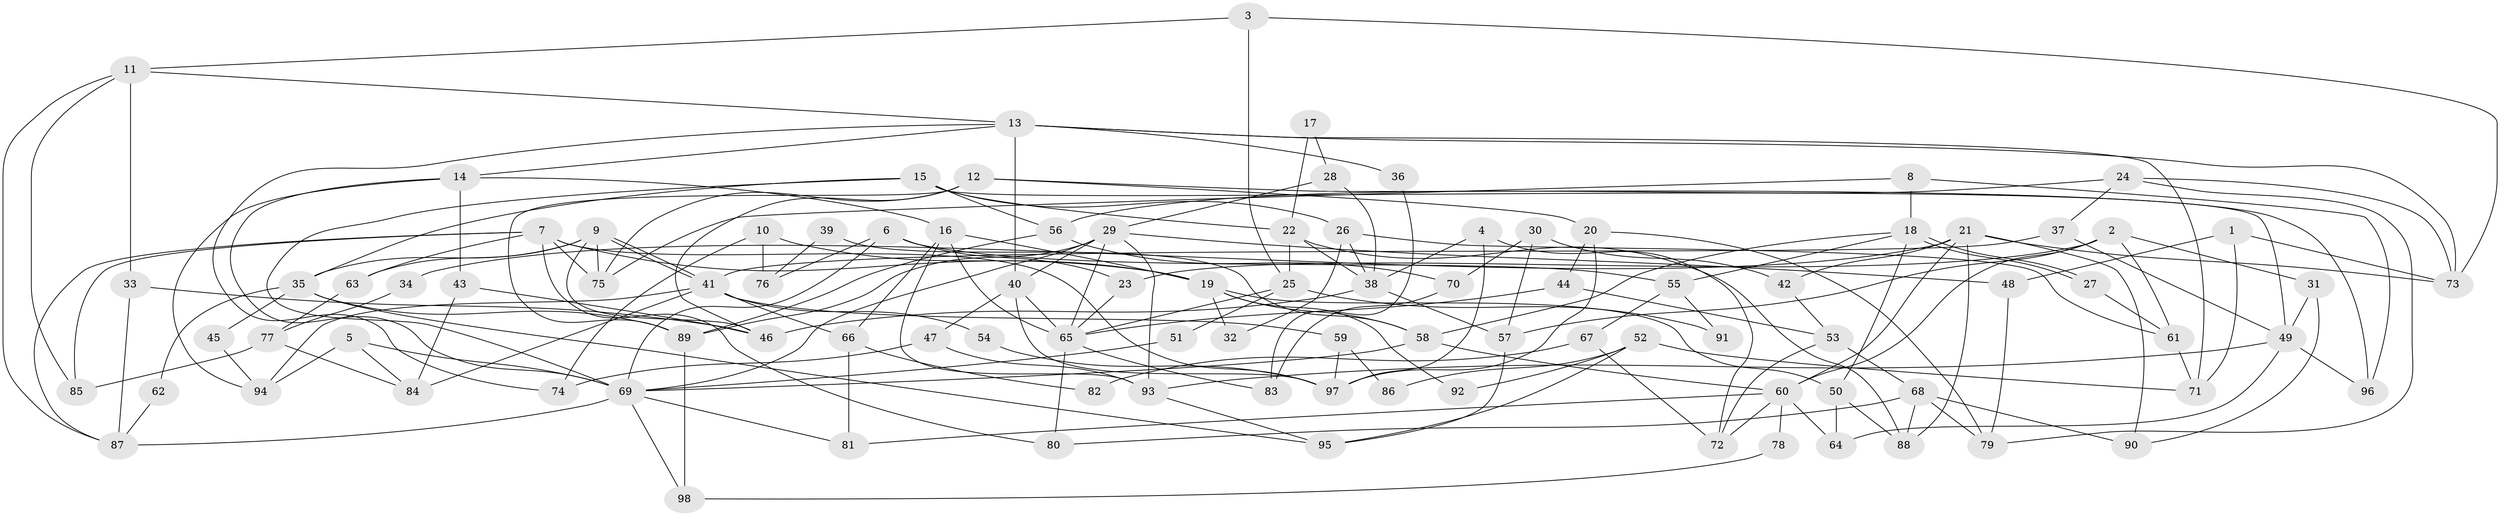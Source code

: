 // Generated by graph-tools (version 1.1) at 2025/36/03/09/25 02:36:27]
// undirected, 98 vertices, 196 edges
graph export_dot {
graph [start="1"]
  node [color=gray90,style=filled];
  1;
  2;
  3;
  4;
  5;
  6;
  7;
  8;
  9;
  10;
  11;
  12;
  13;
  14;
  15;
  16;
  17;
  18;
  19;
  20;
  21;
  22;
  23;
  24;
  25;
  26;
  27;
  28;
  29;
  30;
  31;
  32;
  33;
  34;
  35;
  36;
  37;
  38;
  39;
  40;
  41;
  42;
  43;
  44;
  45;
  46;
  47;
  48;
  49;
  50;
  51;
  52;
  53;
  54;
  55;
  56;
  57;
  58;
  59;
  60;
  61;
  62;
  63;
  64;
  65;
  66;
  67;
  68;
  69;
  70;
  71;
  72;
  73;
  74;
  75;
  76;
  77;
  78;
  79;
  80;
  81;
  82;
  83;
  84;
  85;
  86;
  87;
  88;
  89;
  90;
  91;
  92;
  93;
  94;
  95;
  96;
  97;
  98;
  1 -- 48;
  1 -- 73;
  1 -- 71;
  2 -- 57;
  2 -- 60;
  2 -- 23;
  2 -- 31;
  2 -- 61;
  3 -- 25;
  3 -- 73;
  3 -- 11;
  4 -- 97;
  4 -- 38;
  4 -- 72;
  5 -- 84;
  5 -- 69;
  5 -- 94;
  6 -- 23;
  6 -- 69;
  6 -- 55;
  6 -- 76;
  7 -- 87;
  7 -- 19;
  7 -- 63;
  7 -- 75;
  7 -- 80;
  7 -- 85;
  7 -- 97;
  8 -- 96;
  8 -- 75;
  8 -- 18;
  9 -- 46;
  9 -- 41;
  9 -- 41;
  9 -- 35;
  9 -- 63;
  9 -- 75;
  10 -- 74;
  10 -- 19;
  10 -- 76;
  11 -- 33;
  11 -- 13;
  11 -- 85;
  11 -- 87;
  12 -- 20;
  12 -- 75;
  12 -- 46;
  12 -- 89;
  12 -- 96;
  13 -- 14;
  13 -- 36;
  13 -- 40;
  13 -- 71;
  13 -- 73;
  13 -- 74;
  14 -- 94;
  14 -- 69;
  14 -- 16;
  14 -- 43;
  15 -- 49;
  15 -- 26;
  15 -- 22;
  15 -- 35;
  15 -- 56;
  15 -- 69;
  16 -- 65;
  16 -- 19;
  16 -- 66;
  16 -- 93;
  17 -- 22;
  17 -- 28;
  18 -- 27;
  18 -- 27;
  18 -- 50;
  18 -- 55;
  18 -- 58;
  19 -- 50;
  19 -- 32;
  19 -- 58;
  19 -- 92;
  20 -- 44;
  20 -- 97;
  20 -- 79;
  21 -- 73;
  21 -- 60;
  21 -- 34;
  21 -- 42;
  21 -- 88;
  21 -- 90;
  22 -- 88;
  22 -- 25;
  22 -- 38;
  23 -- 65;
  24 -- 37;
  24 -- 56;
  24 -- 73;
  24 -- 79;
  25 -- 65;
  25 -- 51;
  25 -- 91;
  26 -- 61;
  26 -- 38;
  26 -- 32;
  27 -- 61;
  28 -- 29;
  28 -- 38;
  29 -- 69;
  29 -- 89;
  29 -- 40;
  29 -- 48;
  29 -- 65;
  29 -- 93;
  30 -- 57;
  30 -- 42;
  30 -- 70;
  31 -- 90;
  31 -- 49;
  33 -- 46;
  33 -- 87;
  34 -- 77;
  35 -- 45;
  35 -- 62;
  35 -- 89;
  35 -- 95;
  36 -- 83;
  37 -- 41;
  37 -- 49;
  38 -- 46;
  38 -- 57;
  39 -- 58;
  39 -- 76;
  40 -- 47;
  40 -- 65;
  40 -- 97;
  41 -- 66;
  41 -- 54;
  41 -- 59;
  41 -- 84;
  41 -- 94;
  42 -- 53;
  43 -- 84;
  43 -- 46;
  44 -- 53;
  44 -- 65;
  45 -- 94;
  47 -- 93;
  47 -- 74;
  48 -- 79;
  49 -- 93;
  49 -- 64;
  49 -- 96;
  50 -- 88;
  50 -- 64;
  51 -- 69;
  52 -- 95;
  52 -- 71;
  52 -- 86;
  52 -- 92;
  53 -- 68;
  53 -- 72;
  54 -- 97;
  55 -- 67;
  55 -- 91;
  56 -- 89;
  56 -- 70;
  57 -- 95;
  58 -- 60;
  58 -- 69;
  59 -- 97;
  59 -- 86;
  60 -- 64;
  60 -- 72;
  60 -- 78;
  60 -- 81;
  61 -- 71;
  62 -- 87;
  63 -- 77;
  65 -- 80;
  65 -- 83;
  66 -- 81;
  66 -- 82;
  67 -- 72;
  67 -- 82;
  68 -- 80;
  68 -- 79;
  68 -- 88;
  68 -- 90;
  69 -- 81;
  69 -- 87;
  69 -- 98;
  70 -- 83;
  77 -- 85;
  77 -- 84;
  78 -- 98;
  89 -- 98;
  93 -- 95;
}
